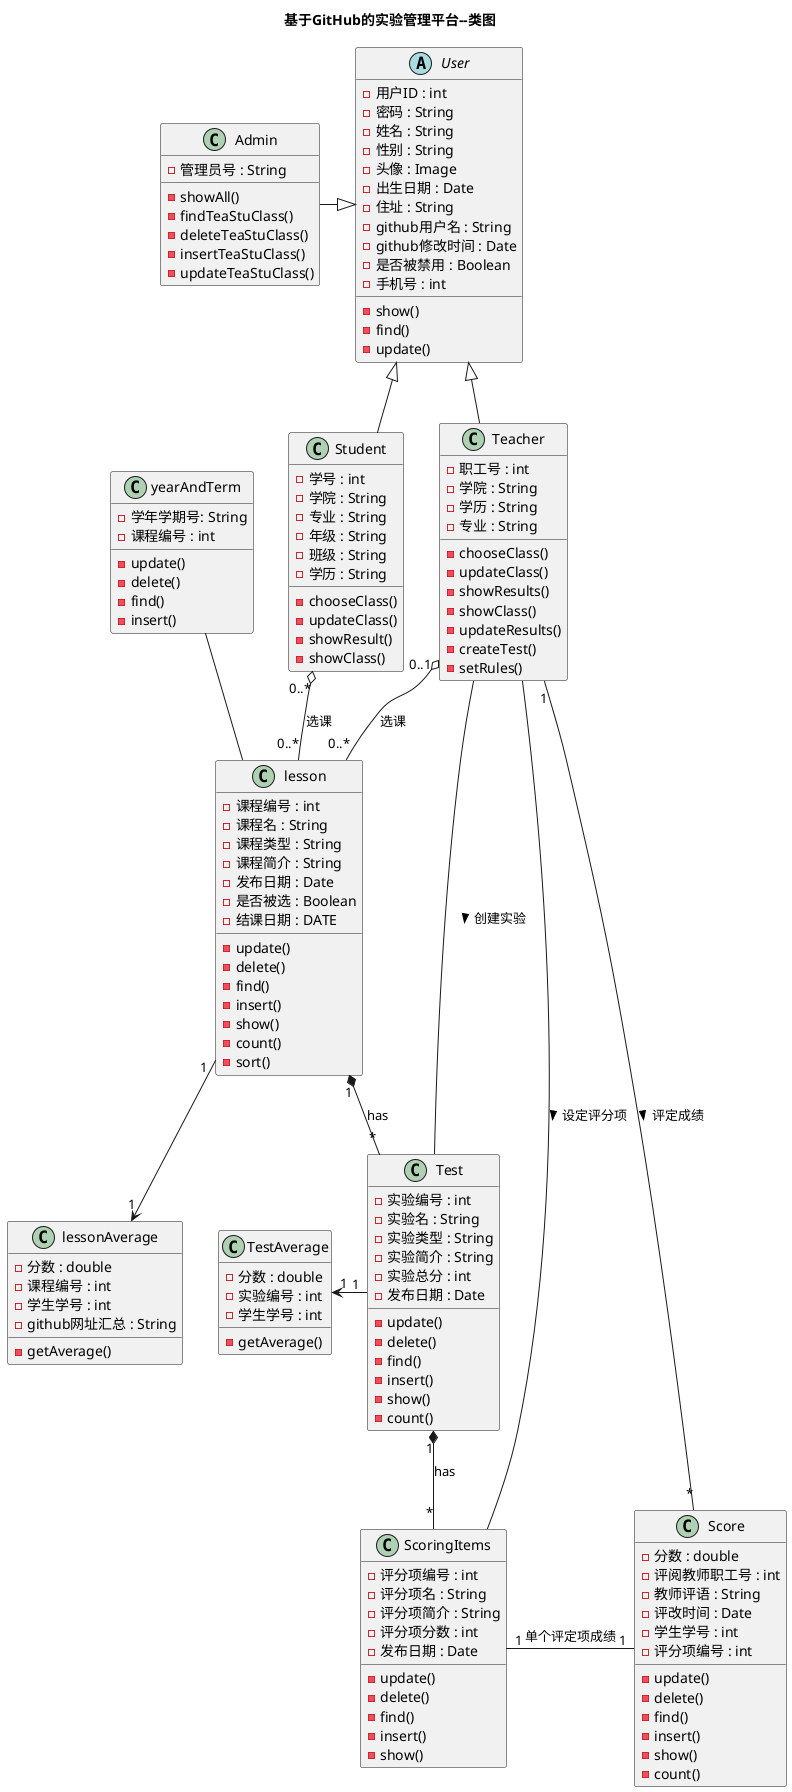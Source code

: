 @startuml
title 基于GitHub的实验管理平台--类图
abstract class User{
-用户ID : int
-密码 : String
-姓名 : String
-性别 : String
-头像 : Image
-出生日期 : Date
-住址 : String
-github用户名 : String
-github修改时间 : Date
-是否被禁用 : Boolean
-手机号 : int
-show()
-find()
-update()
}

class Admin{
-管理员号 : String
-showAll()
-findTeaStuClass()
-deleteTeaStuClass()
-insertTeaStuClass()
-updateTeaStuClass()
}

class Student{
-学号 : int
-学院 : String
-专业 : String
-年级 : String
-班级 : String
-学历 : String
-chooseClass()
-updateClass()
-showResult()
-showClass()
}

class Teacher{
-职工号 : int
-学院 : String
-学历 : String
-专业 : String
-chooseClass()
-updateClass()
-showResults()
-showClass()
-updateResults()
-createTest()
-setRules()
}

User <|-- Student
User <|-- Teacher
User <|-left- Admin

class lesson{
-课程编号 : int
-课程名 : String
-课程类型 : String
-课程简介 : String
-发布日期 : Date
-是否被选 : Boolean
-结课日期 : DATE
-update()
-delete()
-find()
-insert()
-show()
-count()
-sort()
}

class Test{
-实验编号 : int
-实验名 : String
-实验类型 : String
-实验简介 : String
-实验总分 : int
-发布日期 : Date
-update()
-delete()
-find()
-insert()
-show()
-count()
}

class ScoringItems{
-评分项编号 : int
-评分项名 : String
-评分项简介 : String
-评分项分数 : int
-发布日期 : Date
-update()
-delete()
-find()
-insert()
-show()
}

Teacher "0..1" o-- "0..*" lesson:选课
Student "0..*" o--"0..*" lesson:选课
lesson "1" *--"*" Test:has
Test "1" *--"*" ScoringItems:has
Teacher -- Test:创建实验 >
Teacher -- ScoringItems:设定评分项 >
lesson -up- yearAndTerm

class Score{
-分数 : double
-评阅教师职工号 : int
-教师评语 : String
-评改时间 : Date
-学生学号 : int
-评分项编号 : int
-update()
-delete()
-find()
-insert()
-show()
-count()
}

class TestAverage{
-分数 : double
-实验编号 : int
-学生学号 : int
-getAverage()
}

class lessonAverage{
-分数 : double
-课程编号 : int
-学生学号 : int
-github网址汇总 : String
-getAverage()
}

class yearAndTerm{
-学年学期号: String
-课程编号 : int
-update()
-delete()
-find()
-insert()
}
ScoringItems "1"-right-"1" Score:单个评定项成绩
Teacher "1"--"*" Score:评定成绩 >
Test "1" -left->"1" TestAverage
lesson "1" -->"1" lessonAverage
@enduml